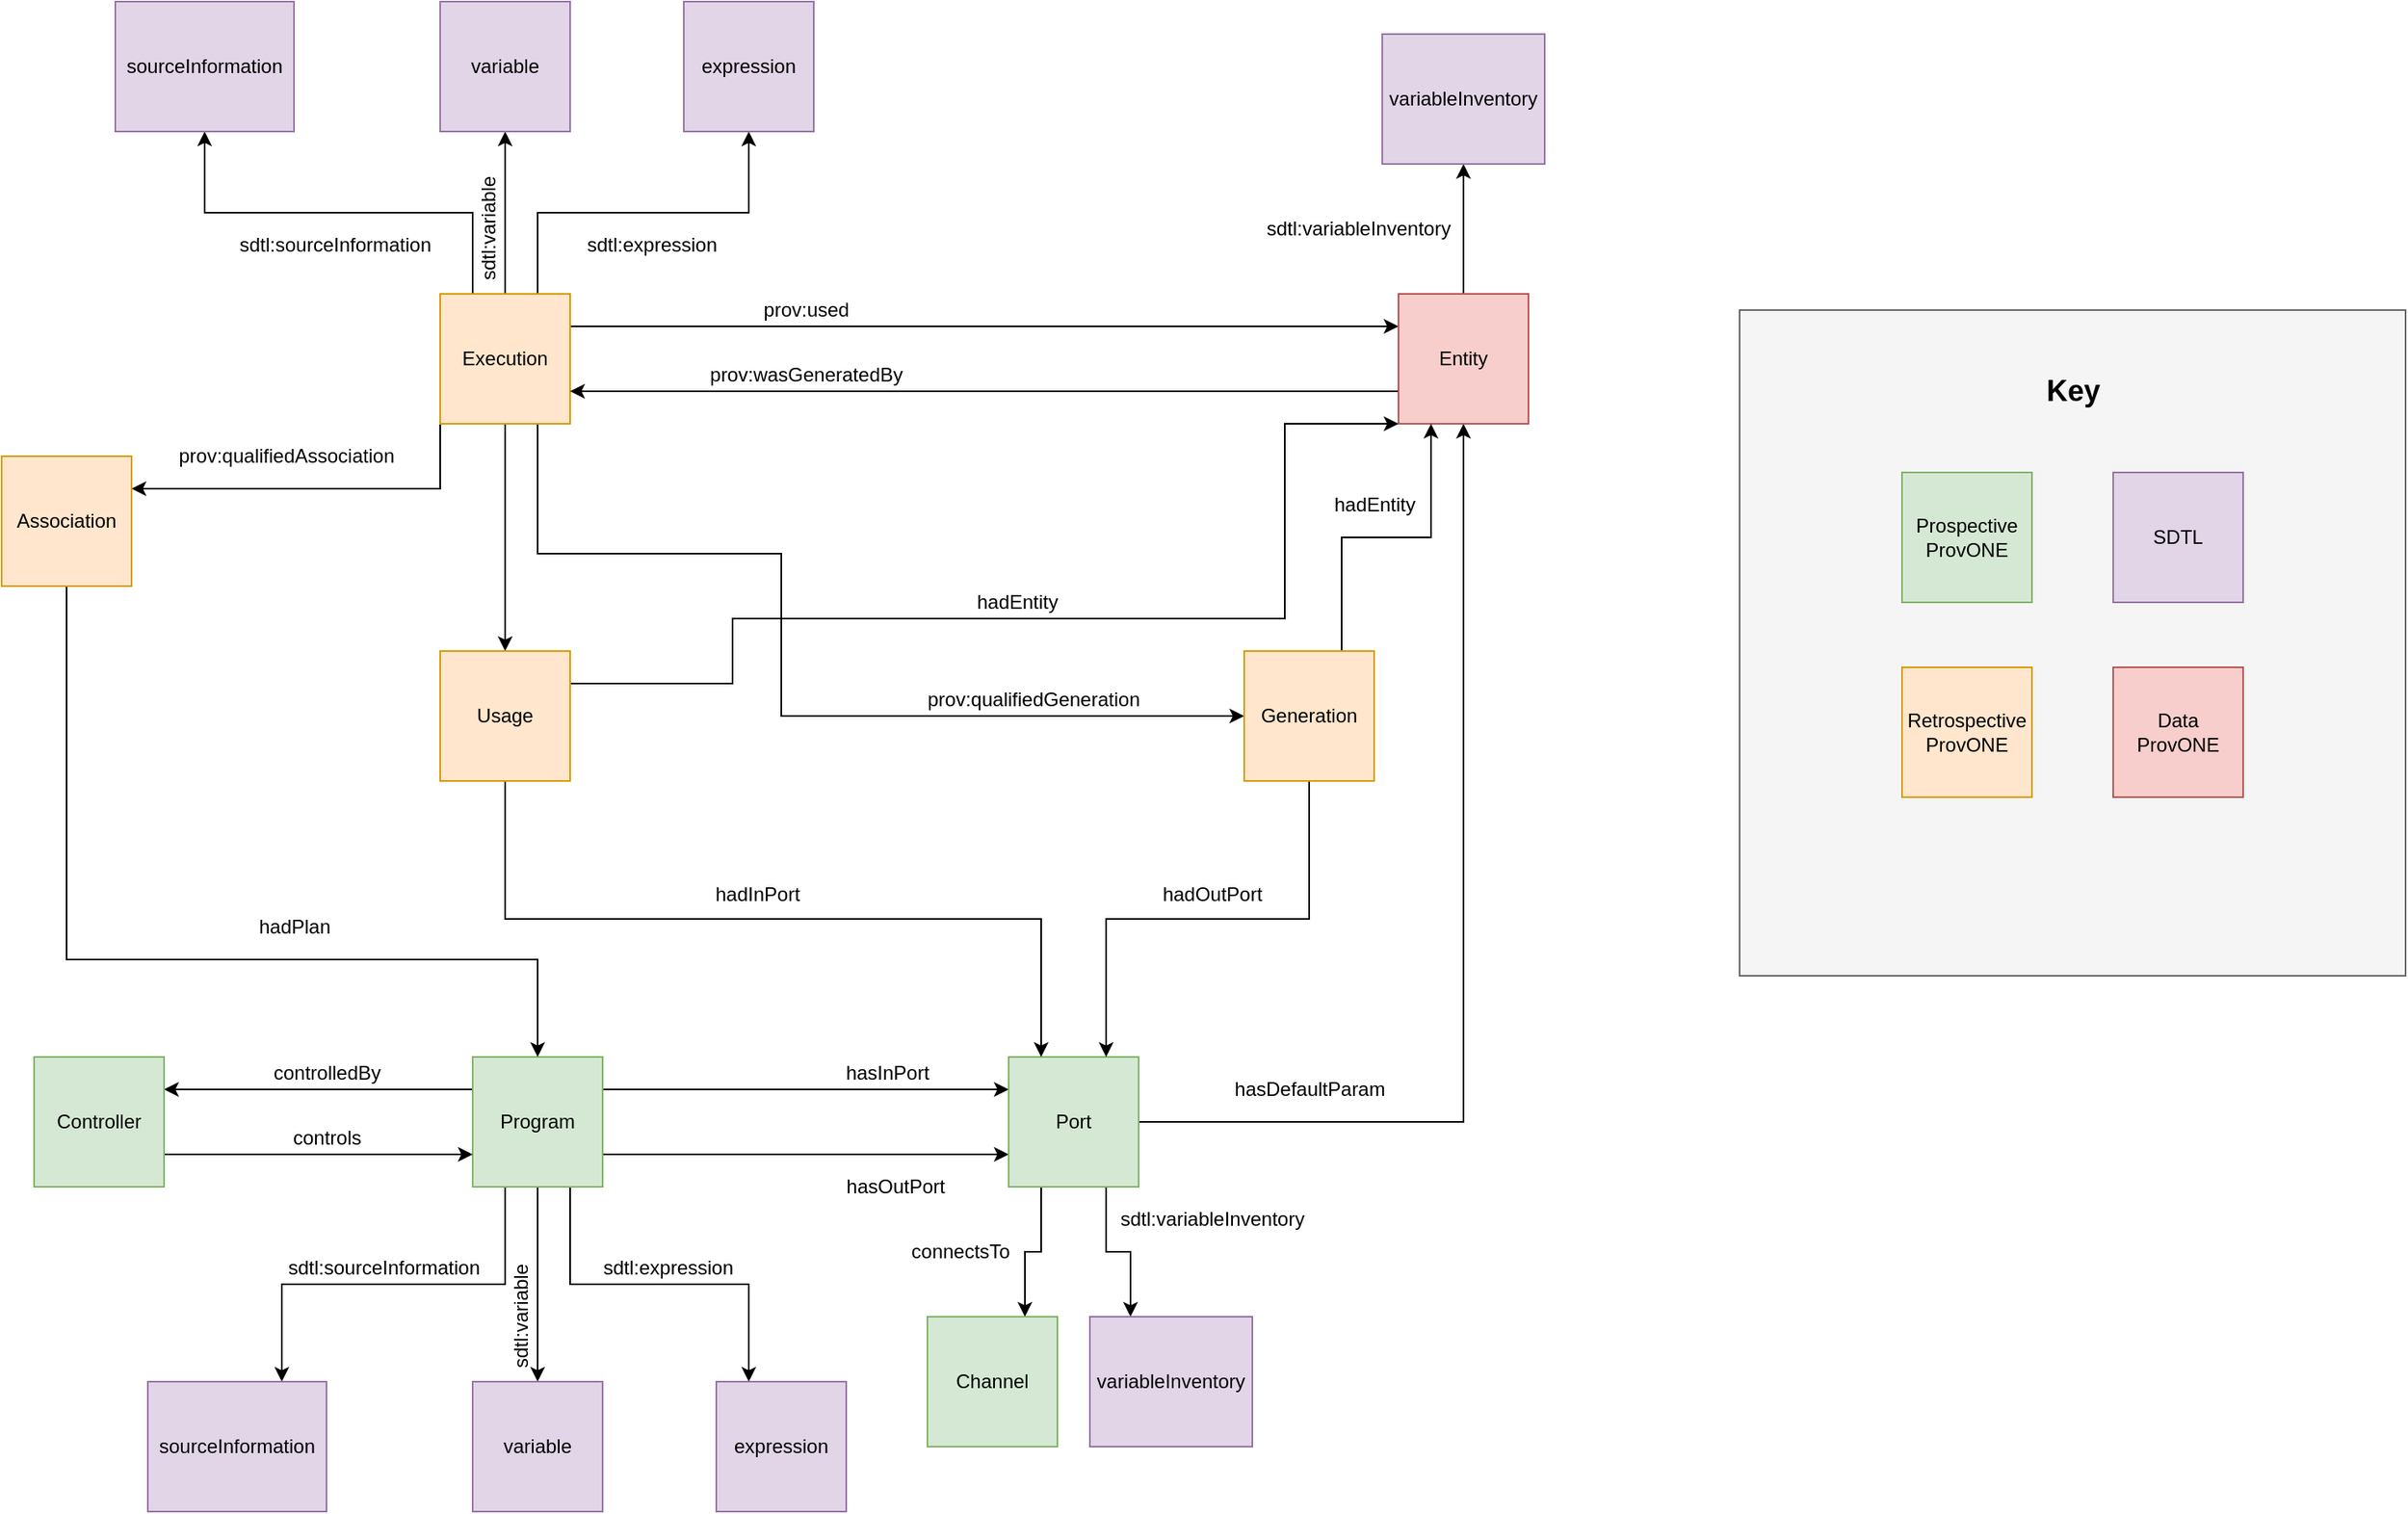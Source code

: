 <mxfile version="13.5.1" type="device"><diagram id="QbxZ4OM2whY3LhEsj4Be" name="Page-1"><mxGraphModel dx="3615" dy="2983" grid="1" gridSize="10" guides="1" tooltips="1" connect="1" arrows="1" fold="1" page="1" pageScale="1" pageWidth="850" pageHeight="1100" math="0" shadow="0"><root><mxCell id="0"/><mxCell id="1" parent="0"/><mxCell id="dKCpra-BRzCVd6PIAFXR-51" value="" style="whiteSpace=wrap;html=1;aspect=fixed;fillColor=#f5f5f5;strokeColor=#666666;fontColor=#333333;" vertex="1" parent="1"><mxGeometry x="1050" y="70" width="410" height="410" as="geometry"/></mxCell><mxCell id="dKCpra-BRzCVd6PIAFXR-8" style="edgeStyle=orthogonalEdgeStyle;rounded=0;orthogonalLoop=1;jettySize=auto;html=1;exitX=1;exitY=0.25;exitDx=0;exitDy=0;entryX=0;entryY=0.25;entryDx=0;entryDy=0;" edge="1" parent="1" source="dKCpra-BRzCVd6PIAFXR-1" target="dKCpra-BRzCVd6PIAFXR-7"><mxGeometry relative="1" as="geometry"/></mxCell><mxCell id="dKCpra-BRzCVd6PIAFXR-9" style="edgeStyle=orthogonalEdgeStyle;rounded=0;orthogonalLoop=1;jettySize=auto;html=1;exitX=1;exitY=0.75;exitDx=0;exitDy=0;entryX=0;entryY=0.75;entryDx=0;entryDy=0;" edge="1" parent="1" source="dKCpra-BRzCVd6PIAFXR-1" target="dKCpra-BRzCVd6PIAFXR-7"><mxGeometry relative="1" as="geometry"/></mxCell><mxCell id="dKCpra-BRzCVd6PIAFXR-21" style="edgeStyle=orthogonalEdgeStyle;rounded=0;orthogonalLoop=1;jettySize=auto;html=1;exitX=0.25;exitY=1;exitDx=0;exitDy=0;entryX=0.75;entryY=0;entryDx=0;entryDy=0;" edge="1" parent="1" source="dKCpra-BRzCVd6PIAFXR-1" target="dKCpra-BRzCVd6PIAFXR-18"><mxGeometry relative="1" as="geometry"/></mxCell><mxCell id="dKCpra-BRzCVd6PIAFXR-22" style="edgeStyle=orthogonalEdgeStyle;rounded=0;orthogonalLoop=1;jettySize=auto;html=1;exitX=0.5;exitY=1;exitDx=0;exitDy=0;" edge="1" parent="1" source="dKCpra-BRzCVd6PIAFXR-1" target="dKCpra-BRzCVd6PIAFXR-19"><mxGeometry relative="1" as="geometry"/></mxCell><mxCell id="dKCpra-BRzCVd6PIAFXR-24" style="edgeStyle=orthogonalEdgeStyle;rounded=0;orthogonalLoop=1;jettySize=auto;html=1;exitX=0.75;exitY=1;exitDx=0;exitDy=0;entryX=0.25;entryY=0;entryDx=0;entryDy=0;" edge="1" parent="1" source="dKCpra-BRzCVd6PIAFXR-1" target="dKCpra-BRzCVd6PIAFXR-23"><mxGeometry relative="1" as="geometry"/></mxCell><mxCell id="dKCpra-BRzCVd6PIAFXR-30" style="edgeStyle=orthogonalEdgeStyle;rounded=0;orthogonalLoop=1;jettySize=auto;html=1;exitX=0;exitY=0.25;exitDx=0;exitDy=0;entryX=1;entryY=0.25;entryDx=0;entryDy=0;" edge="1" parent="1" source="dKCpra-BRzCVd6PIAFXR-1" target="dKCpra-BRzCVd6PIAFXR-27"><mxGeometry relative="1" as="geometry"/></mxCell><mxCell id="dKCpra-BRzCVd6PIAFXR-1" value="Program" style="whiteSpace=wrap;html=1;aspect=fixed;fillColor=#d5e8d4;strokeColor=#82b366;" vertex="1" parent="1"><mxGeometry x="270" y="530" width="80" height="80" as="geometry"/></mxCell><mxCell id="dKCpra-BRzCVd6PIAFXR-14" style="edgeStyle=orthogonalEdgeStyle;rounded=0;orthogonalLoop=1;jettySize=auto;html=1;exitX=0.25;exitY=1;exitDx=0;exitDy=0;entryX=0.75;entryY=0;entryDx=0;entryDy=0;" edge="1" parent="1" source="dKCpra-BRzCVd6PIAFXR-7" target="dKCpra-BRzCVd6PIAFXR-13"><mxGeometry relative="1" as="geometry"/></mxCell><mxCell id="dKCpra-BRzCVd6PIAFXR-17" style="edgeStyle=orthogonalEdgeStyle;rounded=0;orthogonalLoop=1;jettySize=auto;html=1;exitX=0.75;exitY=1;exitDx=0;exitDy=0;entryX=0.25;entryY=0;entryDx=0;entryDy=0;" edge="1" parent="1" source="dKCpra-BRzCVd6PIAFXR-7" target="dKCpra-BRzCVd6PIAFXR-16"><mxGeometry relative="1" as="geometry"/></mxCell><mxCell id="dKCpra-BRzCVd6PIAFXR-47" style="edgeStyle=orthogonalEdgeStyle;rounded=0;orthogonalLoop=1;jettySize=auto;html=1;exitX=1;exitY=0.5;exitDx=0;exitDy=0;entryX=0.5;entryY=1;entryDx=0;entryDy=0;" edge="1" parent="1" source="dKCpra-BRzCVd6PIAFXR-7" target="dKCpra-BRzCVd6PIAFXR-42"><mxGeometry relative="1" as="geometry"/></mxCell><mxCell id="dKCpra-BRzCVd6PIAFXR-7" value="Port" style="whiteSpace=wrap;html=1;aspect=fixed;fillColor=#d5e8d4;strokeColor=#82b366;" vertex="1" parent="1"><mxGeometry x="600" y="530" width="80" height="80" as="geometry"/></mxCell><mxCell id="dKCpra-BRzCVd6PIAFXR-10" value="hasInPort" style="text;html=1;align=center;verticalAlign=middle;resizable=0;points=[];autosize=1;" vertex="1" parent="1"><mxGeometry x="490" y="530" width="70" height="20" as="geometry"/></mxCell><mxCell id="dKCpra-BRzCVd6PIAFXR-12" value="hasOutPort" style="text;html=1;align=center;verticalAlign=middle;resizable=0;points=[];autosize=1;" vertex="1" parent="1"><mxGeometry x="490" y="600" width="80" height="20" as="geometry"/></mxCell><mxCell id="dKCpra-BRzCVd6PIAFXR-13" value="Channel" style="whiteSpace=wrap;html=1;aspect=fixed;fillColor=#d5e8d4;strokeColor=#82b366;" vertex="1" parent="1"><mxGeometry x="550" y="690" width="80" height="80" as="geometry"/></mxCell><mxCell id="dKCpra-BRzCVd6PIAFXR-15" value="connectsTo" style="text;html=1;align=center;verticalAlign=middle;resizable=0;points=[];autosize=1;" vertex="1" parent="1"><mxGeometry x="530" y="640" width="80" height="20" as="geometry"/></mxCell><mxCell id="dKCpra-BRzCVd6PIAFXR-16" value="variableInventory" style="whiteSpace=wrap;html=1;aspect=fixed;fillColor=#e1d5e7;strokeColor=#9673a6;" vertex="1" parent="1"><mxGeometry x="650" y="690" width="100" height="80" as="geometry"/></mxCell><mxCell id="dKCpra-BRzCVd6PIAFXR-18" value="sourceInformation" style="whiteSpace=wrap;html=1;aspect=fixed;fillColor=#e1d5e7;strokeColor=#9673a6;" vertex="1" parent="1"><mxGeometry x="70" y="730" width="110" height="80" as="geometry"/></mxCell><mxCell id="dKCpra-BRzCVd6PIAFXR-19" value="variable" style="whiteSpace=wrap;html=1;aspect=fixed;fillColor=#e1d5e7;strokeColor=#9673a6;" vertex="1" parent="1"><mxGeometry x="270" y="730" width="80" height="80" as="geometry"/></mxCell><mxCell id="dKCpra-BRzCVd6PIAFXR-23" value="expression" style="whiteSpace=wrap;html=1;aspect=fixed;fillColor=#e1d5e7;strokeColor=#9673a6;" vertex="1" parent="1"><mxGeometry x="420" y="730" width="80" height="80" as="geometry"/></mxCell><mxCell id="dKCpra-BRzCVd6PIAFXR-25" value="Prospective&lt;br&gt;ProvONE" style="whiteSpace=wrap;html=1;aspect=fixed;fillColor=#d5e8d4;strokeColor=#82b366;" vertex="1" parent="1"><mxGeometry x="1150" y="170" width="80" height="80" as="geometry"/></mxCell><mxCell id="dKCpra-BRzCVd6PIAFXR-26" value="SDTL" style="whiteSpace=wrap;html=1;aspect=fixed;fillColor=#e1d5e7;strokeColor=#9673a6;" vertex="1" parent="1"><mxGeometry x="1280" y="170" width="80" height="80" as="geometry"/></mxCell><mxCell id="dKCpra-BRzCVd6PIAFXR-28" style="edgeStyle=orthogonalEdgeStyle;rounded=0;orthogonalLoop=1;jettySize=auto;html=1;exitX=1;exitY=0.75;exitDx=0;exitDy=0;entryX=0;entryY=0.75;entryDx=0;entryDy=0;" edge="1" parent="1" source="dKCpra-BRzCVd6PIAFXR-27" target="dKCpra-BRzCVd6PIAFXR-1"><mxGeometry relative="1" as="geometry"/></mxCell><mxCell id="dKCpra-BRzCVd6PIAFXR-27" value="Controller" style="whiteSpace=wrap;html=1;aspect=fixed;fillColor=#d5e8d4;strokeColor=#82b366;" vertex="1" parent="1"><mxGeometry y="530" width="80" height="80" as="geometry"/></mxCell><mxCell id="dKCpra-BRzCVd6PIAFXR-29" value="controls" style="text;html=1;align=center;verticalAlign=middle;resizable=0;points=[];autosize=1;" vertex="1" parent="1"><mxGeometry x="150" y="570" width="60" height="20" as="geometry"/></mxCell><mxCell id="dKCpra-BRzCVd6PIAFXR-31" value="controlledBy" style="text;html=1;align=center;verticalAlign=middle;resizable=0;points=[];autosize=1;" vertex="1" parent="1"><mxGeometry x="140" y="530" width="80" height="20" as="geometry"/></mxCell><mxCell id="dKCpra-BRzCVd6PIAFXR-35" value="sdtl:variableInventory" style="text;html=1;align=center;verticalAlign=middle;resizable=0;points=[];autosize=1;" vertex="1" parent="1"><mxGeometry x="660" y="620" width="130" height="20" as="geometry"/></mxCell><mxCell id="dKCpra-BRzCVd6PIAFXR-36" value="sdtl:expression" style="text;html=1;align=center;verticalAlign=middle;resizable=0;points=[];autosize=1;" vertex="1" parent="1"><mxGeometry x="340" y="650" width="100" height="20" as="geometry"/></mxCell><mxCell id="dKCpra-BRzCVd6PIAFXR-37" value="sdtl:&lt;span&gt;sourceInformation&lt;/span&gt;" style="text;html=1;align=center;verticalAlign=middle;resizable=0;points=[];autosize=1;" vertex="1" parent="1"><mxGeometry x="150" y="650" width="130" height="20" as="geometry"/></mxCell><mxCell id="dKCpra-BRzCVd6PIAFXR-38" value="sdtl:variable" style="text;html=1;align=center;verticalAlign=middle;resizable=0;points=[];autosize=1;rotation=-90;" vertex="1" parent="1"><mxGeometry x="260" y="680" width="80" height="20" as="geometry"/></mxCell><mxCell id="dKCpra-BRzCVd6PIAFXR-43" style="edgeStyle=orthogonalEdgeStyle;rounded=0;orthogonalLoop=1;jettySize=auto;html=1;exitX=1;exitY=0.25;exitDx=0;exitDy=0;entryX=0;entryY=0.25;entryDx=0;entryDy=0;" edge="1" parent="1" source="dKCpra-BRzCVd6PIAFXR-41" target="dKCpra-BRzCVd6PIAFXR-42"><mxGeometry relative="1" as="geometry"/></mxCell><mxCell id="dKCpra-BRzCVd6PIAFXR-62" style="edgeStyle=orthogonalEdgeStyle;rounded=0;orthogonalLoop=1;jettySize=auto;html=1;exitX=0;exitY=1;exitDx=0;exitDy=0;entryX=1;entryY=0.25;entryDx=0;entryDy=0;" edge="1" parent="1" source="dKCpra-BRzCVd6PIAFXR-41" target="dKCpra-BRzCVd6PIAFXR-53"><mxGeometry relative="1" as="geometry"/></mxCell><mxCell id="dKCpra-BRzCVd6PIAFXR-63" style="edgeStyle=orthogonalEdgeStyle;rounded=0;orthogonalLoop=1;jettySize=auto;html=1;exitX=0.5;exitY=1;exitDx=0;exitDy=0;" edge="1" parent="1" source="dKCpra-BRzCVd6PIAFXR-41" target="dKCpra-BRzCVd6PIAFXR-58"><mxGeometry relative="1" as="geometry"/></mxCell><mxCell id="dKCpra-BRzCVd6PIAFXR-70" style="edgeStyle=orthogonalEdgeStyle;rounded=0;orthogonalLoop=1;jettySize=auto;html=1;exitX=0.75;exitY=1;exitDx=0;exitDy=0;entryX=0;entryY=0.5;entryDx=0;entryDy=0;" edge="1" parent="1" source="dKCpra-BRzCVd6PIAFXR-41" target="dKCpra-BRzCVd6PIAFXR-59"><mxGeometry relative="1" as="geometry"><Array as="points"><mxPoint x="310" y="220"/><mxPoint x="460" y="220"/><mxPoint x="460" y="320"/></Array></mxGeometry></mxCell><mxCell id="dKCpra-BRzCVd6PIAFXR-86" style="edgeStyle=orthogonalEdgeStyle;rounded=0;orthogonalLoop=1;jettySize=auto;html=1;exitX=0.25;exitY=0;exitDx=0;exitDy=0;" edge="1" parent="1" source="dKCpra-BRzCVd6PIAFXR-41" target="dKCpra-BRzCVd6PIAFXR-79"><mxGeometry relative="1" as="geometry"/></mxCell><mxCell id="dKCpra-BRzCVd6PIAFXR-87" style="edgeStyle=orthogonalEdgeStyle;rounded=0;orthogonalLoop=1;jettySize=auto;html=1;exitX=0.5;exitY=0;exitDx=0;exitDy=0;" edge="1" parent="1" source="dKCpra-BRzCVd6PIAFXR-41" target="dKCpra-BRzCVd6PIAFXR-80"><mxGeometry relative="1" as="geometry"/></mxCell><mxCell id="dKCpra-BRzCVd6PIAFXR-88" style="edgeStyle=orthogonalEdgeStyle;rounded=0;orthogonalLoop=1;jettySize=auto;html=1;exitX=0.75;exitY=0;exitDx=0;exitDy=0;" edge="1" parent="1" source="dKCpra-BRzCVd6PIAFXR-41" target="dKCpra-BRzCVd6PIAFXR-81"><mxGeometry relative="1" as="geometry"/></mxCell><mxCell id="dKCpra-BRzCVd6PIAFXR-41" value="Execution" style="whiteSpace=wrap;html=1;aspect=fixed;fillColor=#ffe6cc;strokeColor=#d79b00;" vertex="1" parent="1"><mxGeometry x="250" y="60" width="80" height="80" as="geometry"/></mxCell><mxCell id="dKCpra-BRzCVd6PIAFXR-45" style="edgeStyle=orthogonalEdgeStyle;rounded=0;orthogonalLoop=1;jettySize=auto;html=1;exitX=0;exitY=0.75;exitDx=0;exitDy=0;entryX=1;entryY=0.75;entryDx=0;entryDy=0;" edge="1" parent="1" source="dKCpra-BRzCVd6PIAFXR-42" target="dKCpra-BRzCVd6PIAFXR-41"><mxGeometry relative="1" as="geometry"/></mxCell><mxCell id="dKCpra-BRzCVd6PIAFXR-89" style="edgeStyle=orthogonalEdgeStyle;rounded=0;orthogonalLoop=1;jettySize=auto;html=1;exitX=0.5;exitY=0;exitDx=0;exitDy=0;entryX=0.5;entryY=1;entryDx=0;entryDy=0;" edge="1" parent="1" source="dKCpra-BRzCVd6PIAFXR-42" target="dKCpra-BRzCVd6PIAFXR-78"><mxGeometry relative="1" as="geometry"/></mxCell><mxCell id="dKCpra-BRzCVd6PIAFXR-42" value="Entity" style="whiteSpace=wrap;html=1;aspect=fixed;fillColor=#f8cecc;strokeColor=#b85450;" vertex="1" parent="1"><mxGeometry x="840" y="60" width="80" height="80" as="geometry"/></mxCell><mxCell id="dKCpra-BRzCVd6PIAFXR-44" value="prov:used" style="text;html=1;align=center;verticalAlign=middle;resizable=0;points=[];autosize=1;" vertex="1" parent="1"><mxGeometry x="440" y="60" width="70" height="20" as="geometry"/></mxCell><mxCell id="dKCpra-BRzCVd6PIAFXR-46" value="prov:wasGeneratedBy" style="text;html=1;align=center;verticalAlign=middle;resizable=0;points=[];autosize=1;" vertex="1" parent="1"><mxGeometry x="410" y="100" width="130" height="20" as="geometry"/></mxCell><mxCell id="dKCpra-BRzCVd6PIAFXR-48" value="hasDefaultParam" style="text;html=1;align=center;verticalAlign=middle;resizable=0;points=[];autosize=1;" vertex="1" parent="1"><mxGeometry x="730" y="540" width="110" height="20" as="geometry"/></mxCell><mxCell id="dKCpra-BRzCVd6PIAFXR-49" value="Data&lt;br&gt;ProvONE" style="whiteSpace=wrap;html=1;aspect=fixed;fillColor=#f8cecc;strokeColor=#b85450;" vertex="1" parent="1"><mxGeometry x="1280" y="290" width="80" height="80" as="geometry"/></mxCell><mxCell id="dKCpra-BRzCVd6PIAFXR-50" value="Retrospective&lt;br&gt;ProvONE" style="whiteSpace=wrap;html=1;aspect=fixed;fillColor=#ffe6cc;strokeColor=#d79b00;" vertex="1" parent="1"><mxGeometry x="1150" y="290" width="80" height="80" as="geometry"/></mxCell><mxCell id="dKCpra-BRzCVd6PIAFXR-52" value="&lt;b&gt;&lt;font style=&quot;font-size: 18px&quot;&gt;Key&lt;/font&gt;&lt;/b&gt;" style="text;html=1;align=center;verticalAlign=middle;resizable=0;points=[];autosize=1;" vertex="1" parent="1"><mxGeometry x="1230" y="110" width="50" height="20" as="geometry"/></mxCell><mxCell id="dKCpra-BRzCVd6PIAFXR-56" style="edgeStyle=orthogonalEdgeStyle;rounded=0;orthogonalLoop=1;jettySize=auto;html=1;exitX=0.5;exitY=1;exitDx=0;exitDy=0;" edge="1" parent="1" source="dKCpra-BRzCVd6PIAFXR-53" target="dKCpra-BRzCVd6PIAFXR-1"><mxGeometry relative="1" as="geometry"><Array as="points"><mxPoint x="20" y="470"/><mxPoint x="310" y="470"/></Array></mxGeometry></mxCell><mxCell id="dKCpra-BRzCVd6PIAFXR-53" value="Association" style="whiteSpace=wrap;html=1;aspect=fixed;fillColor=#ffe6cc;strokeColor=#d79b00;" vertex="1" parent="1"><mxGeometry x="-20" y="160" width="80" height="80" as="geometry"/></mxCell><mxCell id="dKCpra-BRzCVd6PIAFXR-55" value="prov:qualifiedAssociation" style="text;html=1;align=center;verticalAlign=middle;resizable=0;points=[];autosize=1;" vertex="1" parent="1"><mxGeometry x="80" y="150" width="150" height="20" as="geometry"/></mxCell><mxCell id="dKCpra-BRzCVd6PIAFXR-57" value="hadPlan" style="text;html=1;align=center;verticalAlign=middle;resizable=0;points=[];autosize=1;" vertex="1" parent="1"><mxGeometry x="130" y="440" width="60" height="20" as="geometry"/></mxCell><mxCell id="dKCpra-BRzCVd6PIAFXR-65" style="edgeStyle=orthogonalEdgeStyle;rounded=0;orthogonalLoop=1;jettySize=auto;html=1;exitX=0.5;exitY=1;exitDx=0;exitDy=0;entryX=0.25;entryY=0;entryDx=0;entryDy=0;" edge="1" parent="1" source="dKCpra-BRzCVd6PIAFXR-58" target="dKCpra-BRzCVd6PIAFXR-7"><mxGeometry relative="1" as="geometry"/></mxCell><mxCell id="dKCpra-BRzCVd6PIAFXR-74" style="edgeStyle=orthogonalEdgeStyle;rounded=0;orthogonalLoop=1;jettySize=auto;html=1;exitX=1;exitY=0.25;exitDx=0;exitDy=0;entryX=0;entryY=1;entryDx=0;entryDy=0;" edge="1" parent="1" source="dKCpra-BRzCVd6PIAFXR-58" target="dKCpra-BRzCVd6PIAFXR-42"><mxGeometry relative="1" as="geometry"><Array as="points"><mxPoint x="430" y="300"/><mxPoint x="430" y="260"/><mxPoint x="770" y="260"/><mxPoint x="770" y="140"/></Array></mxGeometry></mxCell><mxCell id="dKCpra-BRzCVd6PIAFXR-58" value="Usage" style="whiteSpace=wrap;html=1;aspect=fixed;fillColor=#ffe6cc;strokeColor=#d79b00;" vertex="1" parent="1"><mxGeometry x="250" y="280" width="80" height="80" as="geometry"/></mxCell><mxCell id="dKCpra-BRzCVd6PIAFXR-67" style="edgeStyle=orthogonalEdgeStyle;rounded=0;orthogonalLoop=1;jettySize=auto;html=1;exitX=0.5;exitY=1;exitDx=0;exitDy=0;entryX=0.75;entryY=0;entryDx=0;entryDy=0;" edge="1" parent="1" source="dKCpra-BRzCVd6PIAFXR-59" target="dKCpra-BRzCVd6PIAFXR-7"><mxGeometry relative="1" as="geometry"/></mxCell><mxCell id="dKCpra-BRzCVd6PIAFXR-72" style="edgeStyle=orthogonalEdgeStyle;rounded=0;orthogonalLoop=1;jettySize=auto;html=1;exitX=0.75;exitY=0;exitDx=0;exitDy=0;entryX=0.25;entryY=1;entryDx=0;entryDy=0;" edge="1" parent="1" source="dKCpra-BRzCVd6PIAFXR-59" target="dKCpra-BRzCVd6PIAFXR-42"><mxGeometry relative="1" as="geometry"/></mxCell><mxCell id="dKCpra-BRzCVd6PIAFXR-59" value="Generation" style="whiteSpace=wrap;html=1;aspect=fixed;fillColor=#ffe6cc;strokeColor=#d79b00;fontStyle=0" vertex="1" parent="1"><mxGeometry x="745" y="280" width="80" height="80" as="geometry"/></mxCell><mxCell id="dKCpra-BRzCVd6PIAFXR-66" value="hadInPort" style="text;html=1;align=center;verticalAlign=middle;resizable=0;points=[];autosize=1;" vertex="1" parent="1"><mxGeometry x="410" y="420" width="70" height="20" as="geometry"/></mxCell><mxCell id="dKCpra-BRzCVd6PIAFXR-68" value="hadOutPort" style="text;html=1;align=center;verticalAlign=middle;resizable=0;points=[];autosize=1;" vertex="1" parent="1"><mxGeometry x="685" y="420" width="80" height="20" as="geometry"/></mxCell><mxCell id="dKCpra-BRzCVd6PIAFXR-71" value="prov:qualifiedGeneration" style="text;html=1;align=center;verticalAlign=middle;resizable=0;points=[];autosize=1;" vertex="1" parent="1"><mxGeometry x="540" y="300" width="150" height="20" as="geometry"/></mxCell><mxCell id="dKCpra-BRzCVd6PIAFXR-73" value="hadEntity" style="text;html=1;align=center;verticalAlign=middle;resizable=0;points=[];autosize=1;" vertex="1" parent="1"><mxGeometry x="790" y="180" width="70" height="20" as="geometry"/></mxCell><mxCell id="dKCpra-BRzCVd6PIAFXR-75" value="hadEntity" style="text;html=1;align=center;verticalAlign=middle;resizable=0;points=[];autosize=1;" vertex="1" parent="1"><mxGeometry x="570" y="240" width="70" height="20" as="geometry"/></mxCell><mxCell id="dKCpra-BRzCVd6PIAFXR-78" value="variableInventory" style="whiteSpace=wrap;html=1;aspect=fixed;fillColor=#e1d5e7;strokeColor=#9673a6;" vertex="1" parent="1"><mxGeometry x="830" y="-100" width="100" height="80" as="geometry"/></mxCell><mxCell id="dKCpra-BRzCVd6PIAFXR-79" value="sourceInformation" style="whiteSpace=wrap;html=1;aspect=fixed;fillColor=#e1d5e7;strokeColor=#9673a6;" vertex="1" parent="1"><mxGeometry x="50" y="-120" width="110" height="80" as="geometry"/></mxCell><mxCell id="dKCpra-BRzCVd6PIAFXR-80" value="variable" style="whiteSpace=wrap;html=1;aspect=fixed;fillColor=#e1d5e7;strokeColor=#9673a6;" vertex="1" parent="1"><mxGeometry x="250" y="-120" width="80" height="80" as="geometry"/></mxCell><mxCell id="dKCpra-BRzCVd6PIAFXR-81" value="expression" style="whiteSpace=wrap;html=1;aspect=fixed;fillColor=#e1d5e7;strokeColor=#9673a6;" vertex="1" parent="1"><mxGeometry x="400" y="-120" width="80" height="80" as="geometry"/></mxCell><mxCell id="dKCpra-BRzCVd6PIAFXR-82" value="sdtl:expression" style="text;html=1;align=center;verticalAlign=middle;resizable=0;points=[];autosize=1;" vertex="1" parent="1"><mxGeometry x="330" y="20" width="100" height="20" as="geometry"/></mxCell><mxCell id="dKCpra-BRzCVd6PIAFXR-83" value="sdtl:&lt;span&gt;sourceInformation&lt;/span&gt;" style="text;html=1;align=center;verticalAlign=middle;resizable=0;points=[];autosize=1;" vertex="1" parent="1"><mxGeometry x="120" y="20" width="130" height="20" as="geometry"/></mxCell><mxCell id="dKCpra-BRzCVd6PIAFXR-84" value="sdtl:variable" style="text;html=1;align=center;verticalAlign=middle;resizable=0;points=[];autosize=1;rotation=-90;" vertex="1" parent="1"><mxGeometry x="240" y="10" width="80" height="20" as="geometry"/></mxCell><mxCell id="dKCpra-BRzCVd6PIAFXR-90" value="sdtl:variableInventory" style="text;html=1;align=center;verticalAlign=middle;resizable=0;points=[];autosize=1;" vertex="1" parent="1"><mxGeometry x="750" y="10" width="130" height="20" as="geometry"/></mxCell></root></mxGraphModel></diagram></mxfile>